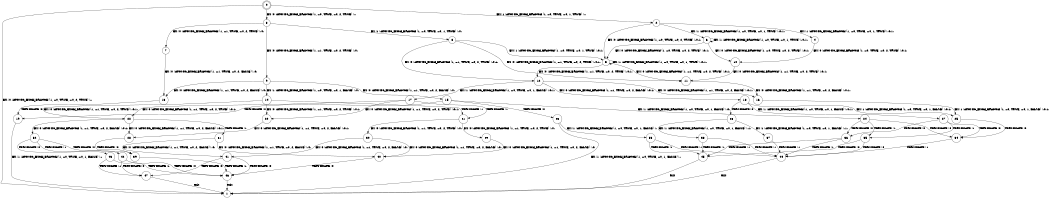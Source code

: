 digraph BCG {
size = "7, 10.5";
center = TRUE;
node [shape = circle];
0 [peripheries = 2];
0 -> 1 [label = "EX !0 !ATOMIC_EXCH_BRANCH (1, +0, TRUE, +0, 2, TRUE) !::"];
0 -> 2 [label = "EX !1 !ATOMIC_EXCH_BRANCH (1, +0, TRUE, +0, 1, TRUE) !::"];
0 -> 3 [label = "EX !0 !ATOMIC_EXCH_BRANCH (1, +0, TRUE, +0, 2, TRUE) !::"];
2 -> 4 [label = "EX !1 !ATOMIC_EXCH_BRANCH (1, +0, TRUE, +0, 1, TRUE) !:0:1:"];
2 -> 5 [label = "EX !0 !ATOMIC_EXCH_BRANCH (1, +0, TRUE, +0, 2, TRUE) !:0:1:"];
2 -> 6 [label = "EX !1 !ATOMIC_EXCH_BRANCH (1, +0, TRUE, +0, 1, TRUE) !:0:1:"];
3 -> 7 [label = "EX !0 !ATOMIC_EXCH_BRANCH (1, +1, TRUE, +0, 2, TRUE) !:0:"];
3 -> 8 [label = "EX !1 !ATOMIC_EXCH_BRANCH (1, +0, TRUE, +0, 1, TRUE) !:0:"];
3 -> 9 [label = "EX !0 !ATOMIC_EXCH_BRANCH (1, +1, TRUE, +0, 2, TRUE) !:0:"];
4 -> 10 [label = "EX !0 !ATOMIC_EXCH_BRANCH (1, +0, TRUE, +0, 2, TRUE) !:0:1:"];
5 -> 11 [label = "EX !0 !ATOMIC_EXCH_BRANCH (1, +1, TRUE, +0, 2, TRUE) !:0:1:"];
5 -> 5 [label = "EX !1 !ATOMIC_EXCH_BRANCH (1, +0, TRUE, +0, 1, TRUE) !:0:1:"];
5 -> 12 [label = "EX !0 !ATOMIC_EXCH_BRANCH (1, +1, TRUE, +0, 2, TRUE) !:0:1:"];
6 -> 10 [label = "EX !0 !ATOMIC_EXCH_BRANCH (1, +0, TRUE, +0, 2, TRUE) !:0:1:"];
6 -> 5 [label = "EX !0 !ATOMIC_EXCH_BRANCH (1, +0, TRUE, +0, 2, TRUE) !:0:1:"];
6 -> 6 [label = "EX !1 !ATOMIC_EXCH_BRANCH (1, +0, TRUE, +0, 1, TRUE) !:0:1:"];
7 -> 13 [label = "EX !0 !ATOMIC_EXCH_BRANCH (1, +1, TRUE, +0, 2, FALSE) !:0:"];
8 -> 11 [label = "EX !0 !ATOMIC_EXCH_BRANCH (1, +1, TRUE, +0, 2, TRUE) !:0:1:"];
8 -> 5 [label = "EX !1 !ATOMIC_EXCH_BRANCH (1, +0, TRUE, +0, 1, TRUE) !:0:1:"];
8 -> 12 [label = "EX !0 !ATOMIC_EXCH_BRANCH (1, +1, TRUE, +0, 2, TRUE) !:0:1:"];
9 -> 13 [label = "EX !0 !ATOMIC_EXCH_BRANCH (1, +1, TRUE, +0, 2, FALSE) !:0:"];
9 -> 14 [label = "EX !1 !ATOMIC_EXCH_BRANCH (1, +0, TRUE, +0, 1, FALSE) !:0:"];
9 -> 15 [label = "EX !0 !ATOMIC_EXCH_BRANCH (1, +1, TRUE, +0, 2, FALSE) !:0:"];
10 -> 11 [label = "EX !0 !ATOMIC_EXCH_BRANCH (1, +1, TRUE, +0, 2, TRUE) !:0:1:"];
11 -> 16 [label = "EX !0 !ATOMIC_EXCH_BRANCH (1, +1, TRUE, +0, 2, FALSE) !:0:1:"];
12 -> 16 [label = "EX !0 !ATOMIC_EXCH_BRANCH (1, +1, TRUE, +0, 2, FALSE) !:0:1:"];
12 -> 17 [label = "EX !1 !ATOMIC_EXCH_BRANCH (1, +0, TRUE, +0, 1, FALSE) !:0:1:"];
12 -> 18 [label = "EX !0 !ATOMIC_EXCH_BRANCH (1, +1, TRUE, +0, 2, FALSE) !:0:1:"];
13 -> 19 [label = "TERMINATE !0"];
14 -> 20 [label = "EX !0 !ATOMIC_EXCH_BRANCH (1, +1, TRUE, +0, 2, TRUE) !:0:1:"];
14 -> 21 [label = "TERMINATE !1"];
14 -> 22 [label = "EX !0 !ATOMIC_EXCH_BRANCH (1, +1, TRUE, +0, 2, TRUE) !:0:1:"];
15 -> 19 [label = "TERMINATE !0"];
15 -> 23 [label = "TERMINATE !0"];
15 -> 24 [label = "EX !1 !ATOMIC_EXCH_BRANCH (1, +0, TRUE, +0, 1, FALSE) !:0:"];
16 -> 25 [label = "EX !1 !ATOMIC_EXCH_BRANCH (1, +0, TRUE, +0, 1, FALSE) !:0:1:"];
17 -> 20 [label = "EX !0 !ATOMIC_EXCH_BRANCH (1, +1, TRUE, +0, 2, TRUE) !:0:1:"];
17 -> 21 [label = "TERMINATE !1"];
17 -> 22 [label = "EX !0 !ATOMIC_EXCH_BRANCH (1, +1, TRUE, +0, 2, TRUE) !:0:1:"];
18 -> 25 [label = "EX !1 !ATOMIC_EXCH_BRANCH (1, +0, TRUE, +0, 1, FALSE) !:0:1:"];
18 -> 26 [label = "TERMINATE !0"];
18 -> 27 [label = "EX !1 !ATOMIC_EXCH_BRANCH (1, +0, TRUE, +0, 1, FALSE) !:0:1:"];
19 -> 1 [label = "EX !1 !ATOMIC_EXCH_BRANCH (1, +0, TRUE, +0, 1, FALSE) !::"];
20 -> 28 [label = "EX !0 !ATOMIC_EXCH_BRANCH (1, +1, TRUE, +0, 2, FALSE) !:0:1:"];
21 -> 29 [label = "EX !0 !ATOMIC_EXCH_BRANCH (1, +1, TRUE, +0, 2, TRUE) !:0:"];
21 -> 30 [label = "EX !0 !ATOMIC_EXCH_BRANCH (1, +1, TRUE, +0, 2, TRUE) !:0:"];
22 -> 28 [label = "EX !0 !ATOMIC_EXCH_BRANCH (1, +1, TRUE, +0, 2, FALSE) !:0:1:"];
22 -> 31 [label = "TERMINATE !1"];
22 -> 32 [label = "EX !0 !ATOMIC_EXCH_BRANCH (1, +1, TRUE, +0, 2, FALSE) !:0:1:"];
23 -> 1 [label = "EX !1 !ATOMIC_EXCH_BRANCH (1, +0, TRUE, +0, 1, FALSE) !::"];
23 -> 33 [label = "EX !1 !ATOMIC_EXCH_BRANCH (1, +0, TRUE, +0, 1, FALSE) !::"];
24 -> 34 [label = "TERMINATE !0"];
24 -> 35 [label = "TERMINATE !1"];
24 -> 36 [label = "TERMINATE !0"];
25 -> 34 [label = "TERMINATE !0"];
26 -> 37 [label = "EX !1 !ATOMIC_EXCH_BRANCH (1, +0, TRUE, +0, 1, FALSE) !:1:"];
26 -> 38 [label = "EX !1 !ATOMIC_EXCH_BRANCH (1, +0, TRUE, +0, 1, FALSE) !:1:"];
27 -> 34 [label = "TERMINATE !0"];
27 -> 35 [label = "TERMINATE !1"];
27 -> 36 [label = "TERMINATE !0"];
28 -> 39 [label = "TERMINATE !0"];
29 -> 40 [label = "EX !0 !ATOMIC_EXCH_BRANCH (1, +1, TRUE, +0, 2, FALSE) !:0:"];
30 -> 40 [label = "EX !0 !ATOMIC_EXCH_BRANCH (1, +1, TRUE, +0, 2, FALSE) !:0:"];
30 -> 41 [label = "EX !0 !ATOMIC_EXCH_BRANCH (1, +1, TRUE, +0, 2, FALSE) !:0:"];
31 -> 40 [label = "EX !0 !ATOMIC_EXCH_BRANCH (1, +1, TRUE, +0, 2, FALSE) !:0:"];
31 -> 41 [label = "EX !0 !ATOMIC_EXCH_BRANCH (1, +1, TRUE, +0, 2, FALSE) !:0:"];
32 -> 39 [label = "TERMINATE !0"];
32 -> 42 [label = "TERMINATE !1"];
32 -> 43 [label = "TERMINATE !0"];
33 -> 44 [label = "TERMINATE !1"];
33 -> 45 [label = "TERMINATE !1"];
34 -> 44 [label = "TERMINATE !1"];
35 -> 44 [label = "TERMINATE !0"];
35 -> 45 [label = "TERMINATE !0"];
36 -> 44 [label = "TERMINATE !1"];
36 -> 45 [label = "TERMINATE !1"];
37 -> 44 [label = "TERMINATE !1"];
38 -> 44 [label = "TERMINATE !1"];
38 -> 45 [label = "TERMINATE !1"];
39 -> 46 [label = "TERMINATE !1"];
40 -> 46 [label = "TERMINATE !0"];
41 -> 46 [label = "TERMINATE !0"];
41 -> 47 [label = "TERMINATE !0"];
42 -> 46 [label = "TERMINATE !0"];
42 -> 47 [label = "TERMINATE !0"];
43 -> 46 [label = "TERMINATE !1"];
43 -> 47 [label = "TERMINATE !1"];
44 -> 1 [label = "exit"];
45 -> 1 [label = "exit"];
46 -> 1 [label = "exit"];
47 -> 1 [label = "exit"];
}
